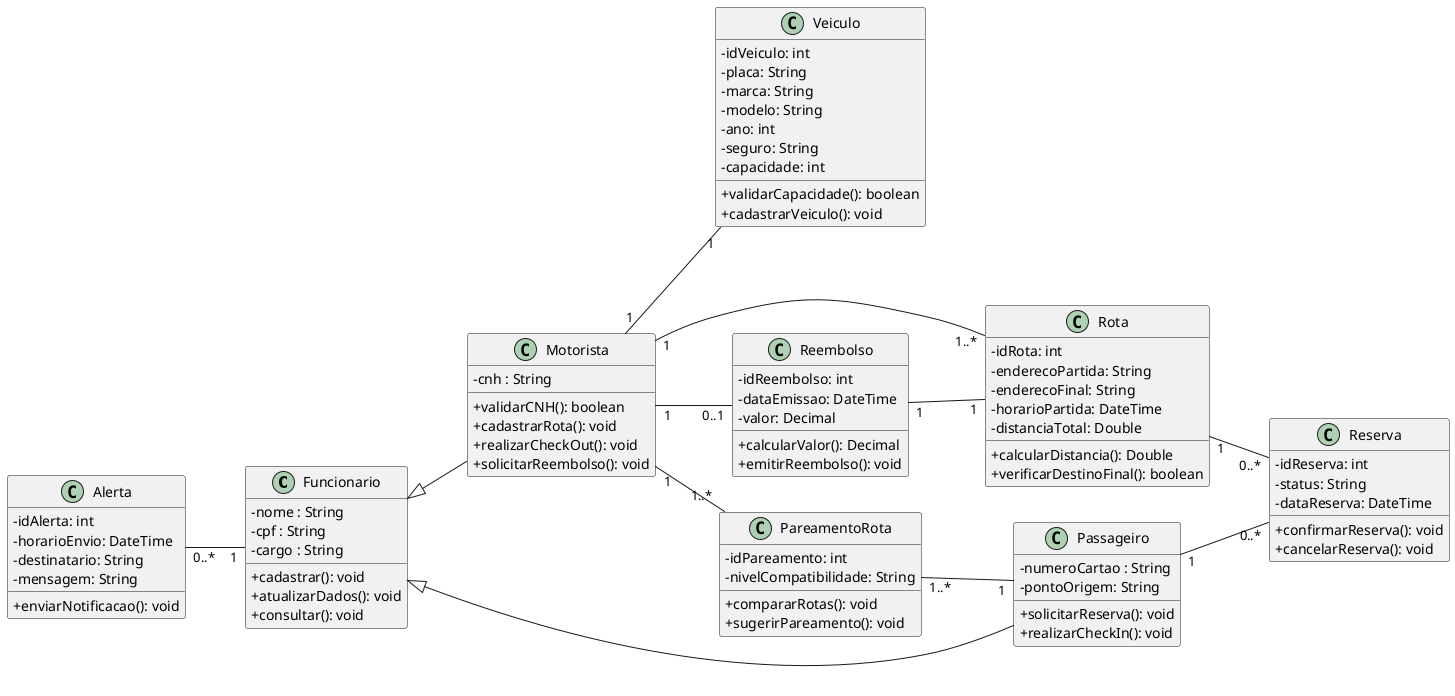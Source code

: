 @startuml Diagrama de Classe

skinparam classAttributeIconSize 0
left to right direction

class Funcionario {
    - nome : String
    - cpf : String
    - cargo : String

    + cadastrar(): void
    + atualizarDados(): void
    + consultar(): void
}

class Motorista {
    - cnh : String

    + validarCNH(): boolean
    + cadastrarRota(): void
    + realizarCheckOut(): void
    + solicitarReembolso(): void
}

class Passageiro {
    - numeroCartao : String
    - pontoOrigem: String

    + solicitarReserva(): void
    + realizarCheckIn(): void
}

class Veiculo {
    - idVeiculo: int
    - placa: String
    - marca: String
    - modelo: String
    - ano: int
    - seguro: String
    - capacidade: int

    + validarCapacidade(): boolean
    + cadastrarVeiculo(): void
}

class Rota {
    - idRota: int
    - enderecoPartida: String
    - enderecoFinal: String
    - horarioPartida: DateTime
    - distanciaTotal: Double

    + calcularDistancia(): Double
    + verificarDestinoFinal(): boolean
}

class Reserva {
    - idReserva: int
    - status: String
    - dataReserva: DateTime

    + confirmarReserva(): void
    + cancelarReserva(): void
}

class Reembolso {
    - idReembolso: int
    - dataEmissao: DateTime
    - valor: Decimal

    + calcularValor(): Decimal
    + emitirReembolso(): void
}

class PareamentoRota {
    - idPareamento: int
    - nivelCompatibilidade: String

    + compararRotas(): void
    + sugerirPareamento(): void
}

class Alerta {
    - idAlerta: int
    - horarioEnvio: DateTime
    - destinatario: String
    - mensagem: String

    + enviarNotificacao(): void
}


Funcionario <|-- Motorista
Funcionario <|-- Passageiro
Motorista "1" -- "1" Veiculo 
Motorista "1" -- "1..*" Rota 
Rota "1" -- "0..*" Reserva  
Passageiro "1" -- "0..*" Reserva 
Motorista "1" -- "0..1" Reembolso
Reembolso "1" -- "1" Rota 
Motorista "1" -- "1..*" PareamentoRota 
PareamentoRota "1..*" -- "1" Passageiro
Alerta "0..*" -- "1" Funcionario 


@enduml
